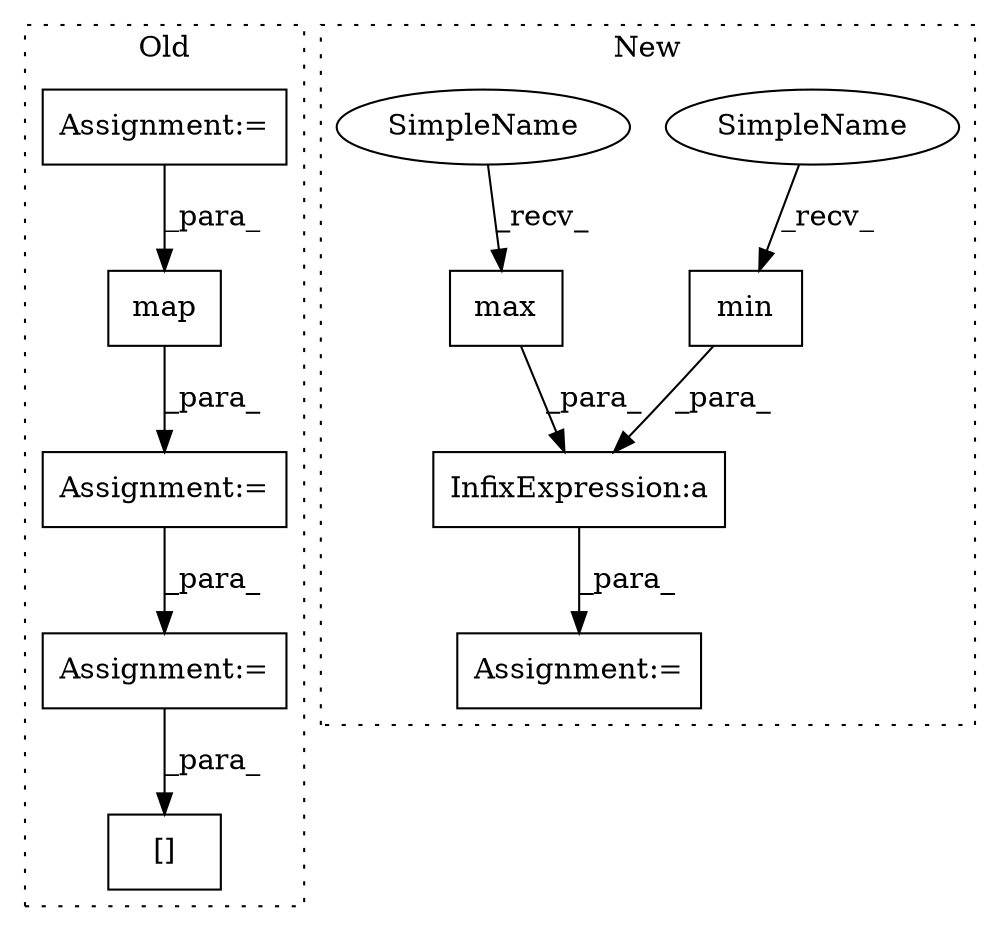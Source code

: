 digraph G {
subgraph cluster0 {
1 [label="map" a="32" s="1153,1175" l="4,1" shape="box"];
6 [label="[]" a="2" s="1304,1321" l="9,1" shape="box"];
7 [label="Assignment:=" a="7" s="1039" l="1" shape="box"];
8 [label="Assignment:=" a="7" s="1191" l="1" shape="box"];
9 [label="Assignment:=" a="7" s="1140" l="1" shape="box"];
label = "Old";
style="dotted";
}
subgraph cluster1 {
2 [label="max" a="32" s="1447,1455" l="4,1" shape="box"];
3 [label="Assignment:=" a="7" s="1554" l="1" shape="box"];
4 [label="min" a="32" s="1431,1439" l="4,1" shape="box"];
5 [label="InfixExpression:a" a="27" s="1571" l="3" shape="box"];
10 [label="SimpleName" a="42" s="1425" l="5" shape="ellipse"];
11 [label="SimpleName" a="42" s="1441" l="5" shape="ellipse"];
label = "New";
style="dotted";
}
1 -> 9 [label="_para_"];
2 -> 5 [label="_para_"];
4 -> 5 [label="_para_"];
5 -> 3 [label="_para_"];
7 -> 1 [label="_para_"];
8 -> 6 [label="_para_"];
9 -> 8 [label="_para_"];
10 -> 4 [label="_recv_"];
11 -> 2 [label="_recv_"];
}